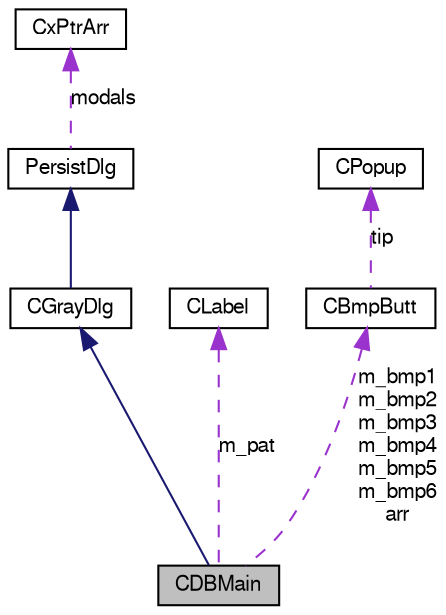 digraph G
{
  edge [fontname="FreeSans",fontsize="10",labelfontname="FreeSans",labelfontsize="10"];
  node [fontname="FreeSans",fontsize="10",shape=record];
  Node1 [label="CDBMain",height=0.2,width=0.4,color="black", fillcolor="grey75", style="filled" fontcolor="black"];
  Node2 -> Node1 [dir=back,color="midnightblue",fontsize="10",style="solid",fontname="FreeSans"];
  Node2 [label="CGrayDlg",height=0.2,width=0.4,color="black", fillcolor="white", style="filled",URL="$class_c_gray_dlg.html"];
  Node3 -> Node2 [dir=back,color="midnightblue",fontsize="10",style="solid",fontname="FreeSans"];
  Node3 [label="PersistDlg",height=0.2,width=0.4,color="black", fillcolor="white", style="filled",URL="$class_persist_dlg.html"];
  Node4 -> Node3 [dir=back,color="darkorchid3",fontsize="10",style="dashed",label="modals",fontname="FreeSans"];
  Node4 [label="CxPtrArr",height=0.2,width=0.4,color="black", fillcolor="white", style="filled",URL="$class_cx_ptr_arr.html"];
  Node5 -> Node1 [dir=back,color="darkorchid3",fontsize="10",style="dashed",label="m_pat",fontname="FreeSans"];
  Node5 [label="CLabel",height=0.2,width=0.4,color="black", fillcolor="white", style="filled",URL="$class_c_label.html"];
  Node6 -> Node1 [dir=back,color="darkorchid3",fontsize="10",style="dashed",label="m_bmp1\nm_bmp2\nm_bmp3\nm_bmp4\nm_bmp5\nm_bmp6\narr",fontname="FreeSans"];
  Node6 [label="CBmpButt",height=0.2,width=0.4,color="black", fillcolor="white", style="filled",URL="$class_c_bmp_butt.html"];
  Node7 -> Node6 [dir=back,color="darkorchid3",fontsize="10",style="dashed",label="tip",fontname="FreeSans"];
  Node7 [label="CPopup",height=0.2,width=0.4,color="black", fillcolor="white", style="filled",URL="$class_c_popup.html"];
}
